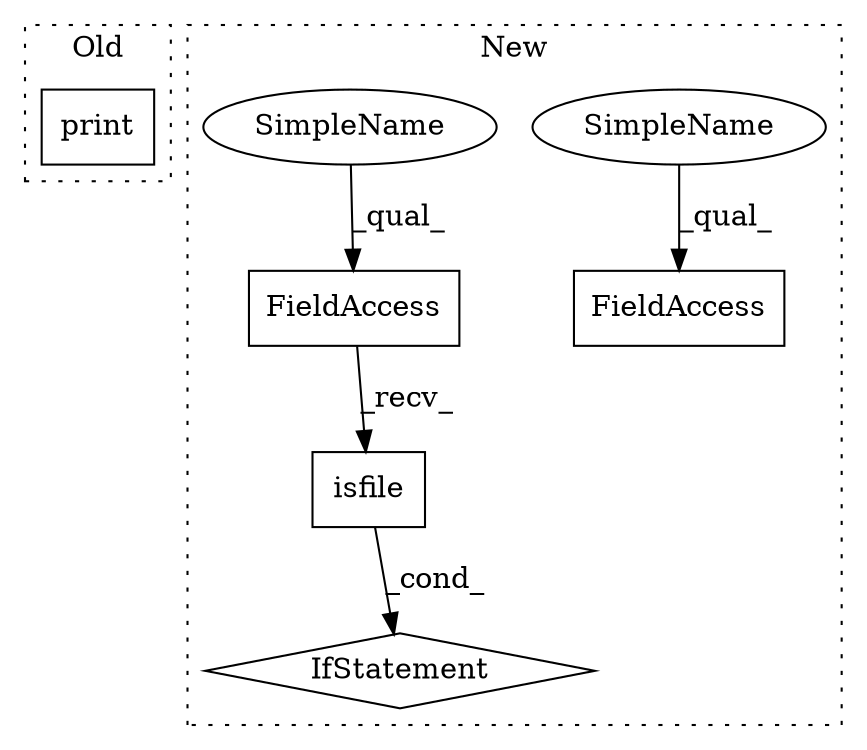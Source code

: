 digraph G {
subgraph cluster0 {
1 [label="print" a="32" s="7788,7843" l="6,1" shape="box"];
label = "Old";
style="dotted";
}
subgraph cluster1 {
2 [label="isfile" a="32" s="6977,6993" l="7,1" shape="box"];
3 [label="IfStatement" a="25" s="6965,6994" l="4,2" shape="diamond"];
4 [label="FieldAccess" a="22" s="6969" l="7" shape="box"];
5 [label="FieldAccess" a="22" s="7149" l="7" shape="box"];
6 [label="SimpleName" a="42" s="7149" l="2" shape="ellipse"];
7 [label="SimpleName" a="42" s="6969" l="2" shape="ellipse"];
label = "New";
style="dotted";
}
2 -> 3 [label="_cond_"];
4 -> 2 [label="_recv_"];
6 -> 5 [label="_qual_"];
7 -> 4 [label="_qual_"];
}